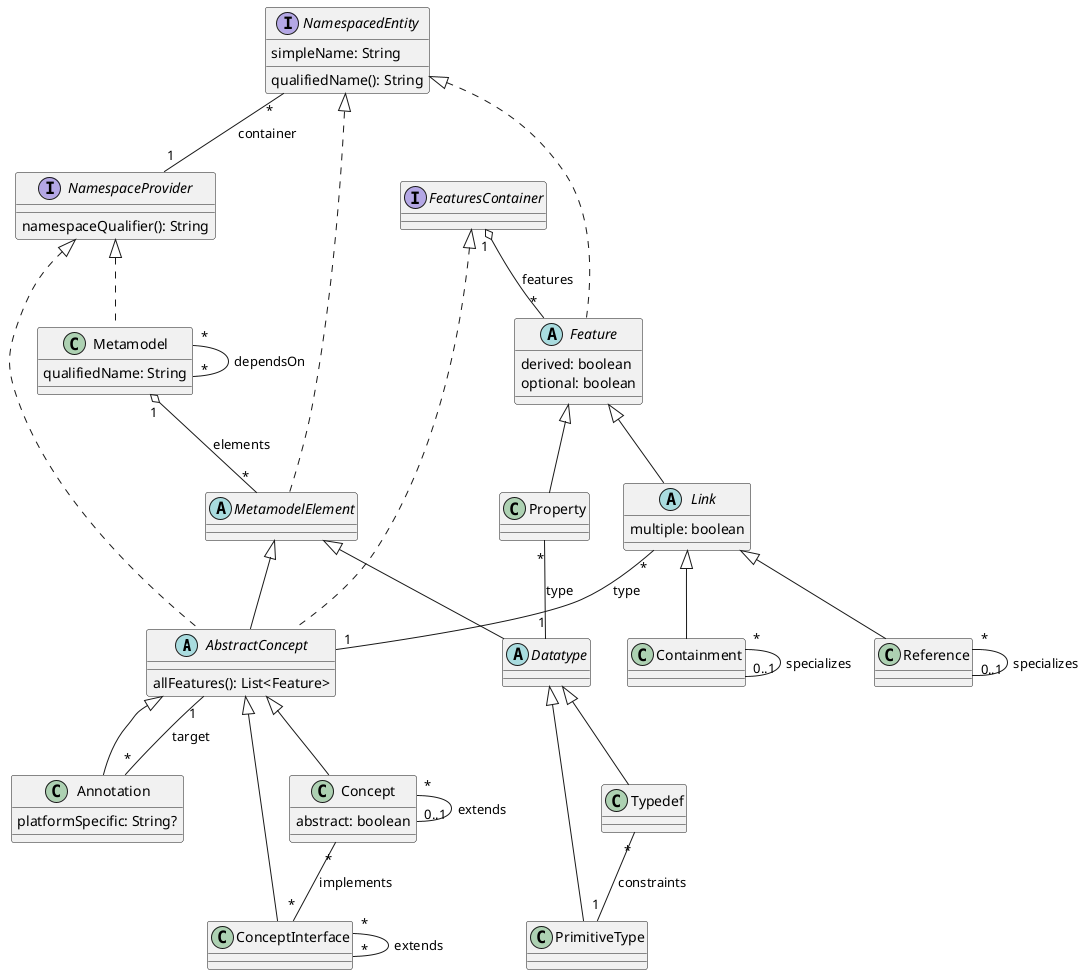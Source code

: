 @startuml


abstract class AbstractConcept extends MetamodelElement implements FeaturesContainer, NamespaceProvider {
  allFeatures(): List<Feature>
}

class Annotation extends AbstractConcept {
  platformSpecific: String?
}

class Concept extends AbstractConcept {
  abstract: boolean
}

class ConceptInterface extends AbstractConcept

class Containment extends Link

abstract class Datatype extends MetamodelElement

abstract class Feature implements NamespacedEntity {
  derived: boolean
  optional: boolean
}

interface FeaturesContainer

abstract class Link extends Feature {
  multiple: boolean
}

class Metamodel implements NamespaceProvider {
  qualifiedName: String
}

abstract class MetamodelElement implements NamespacedEntity

interface NamespaceProvider {
  namespaceQualifier(): String
}

interface NamespacedEntity {
  simpleName: String
  qualifiedName(): String
}

class PrimitiveType extends Datatype

class Property extends Feature

class Reference extends Link

class Typedef extends Datatype


' relations:

Annotation "*" -- "1" AbstractConcept: target

Concept "*" -- "0..1" Concept: extends
Concept "*" -- "*" ConceptInterface: implements

ConceptInterface "*" -- "*" ConceptInterface: extends

Containment "*" -- "0..1" Containment: specializes

FeaturesContainer "1" o-- "*" Feature: features

Link "*" -- "1" AbstractConcept: type

Metamodel "1" o-- "*" MetamodelElement: elements
Metamodel "*" -- "*" Metamodel: dependsOn

NamespacedEntity "*" -- "1" NamespaceProvider: container

Property "*" -- "1" Datatype: type

Reference "*" -- "0..1" Reference: specializes

Typedef "*" -- "1" PrimitiveType: constraints


@enduml
